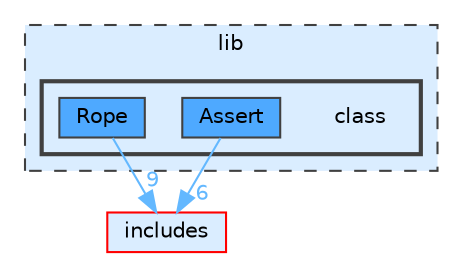 digraph "lib/class"
{
 // LATEX_PDF_SIZE
  bgcolor="transparent";
  edge [fontname=Helvetica,fontsize=10,labelfontname=Helvetica,labelfontsize=10];
  node [fontname=Helvetica,fontsize=10,shape=box,height=0.2,width=0.4];
  compound=true
  subgraph clusterdir_97aefd0d527b934f1d99a682da8fe6a9 {
    graph [ bgcolor="#daedff", pencolor="grey25", label="lib", fontname=Helvetica,fontsize=10 style="filled,dashed", URL="dir_97aefd0d527b934f1d99a682da8fe6a9.html",tooltip=""]
  subgraph clusterdir_285d619cbfa84c6430bdb6c8ccfd6309 {
    graph [ bgcolor="#daedff", pencolor="grey25", label="", fontname=Helvetica,fontsize=10 style="filled,bold", URL="dir_285d619cbfa84c6430bdb6c8ccfd6309.html",tooltip=""]
    dir_285d619cbfa84c6430bdb6c8ccfd6309 [shape=plaintext, label="class"];
  dir_982617a544357fbc7f287aaa748ce7ba [label="Assert", fillcolor="#4ea9ff", color="grey25", style="filled", URL="dir_982617a544357fbc7f287aaa748ce7ba.html",tooltip=""];
  dir_8edd740fb44a5baf275aa55ebd51eaad [label="Rope", fillcolor="#4ea9ff", color="grey25", style="filled", URL="dir_8edd740fb44a5baf275aa55ebd51eaad.html",tooltip=""];
  }
  }
  dir_09e761304027c904456130627fd4dcf5 [label="includes", fillcolor="#daedff", color="red", style="filled", URL="dir_09e761304027c904456130627fd4dcf5.html",tooltip=""];
  dir_982617a544357fbc7f287aaa748ce7ba->dir_09e761304027c904456130627fd4dcf5 [headlabel="6", labeldistance=1.5 headhref="dir_000003_000019.html" href="dir_000003_000019.html" color="steelblue1" fontcolor="steelblue1"];
  dir_8edd740fb44a5baf275aa55ebd51eaad->dir_09e761304027c904456130627fd4dcf5 [headlabel="9", labeldistance=1.5 headhref="dir_000037_000019.html" href="dir_000037_000019.html" color="steelblue1" fontcolor="steelblue1"];
}
